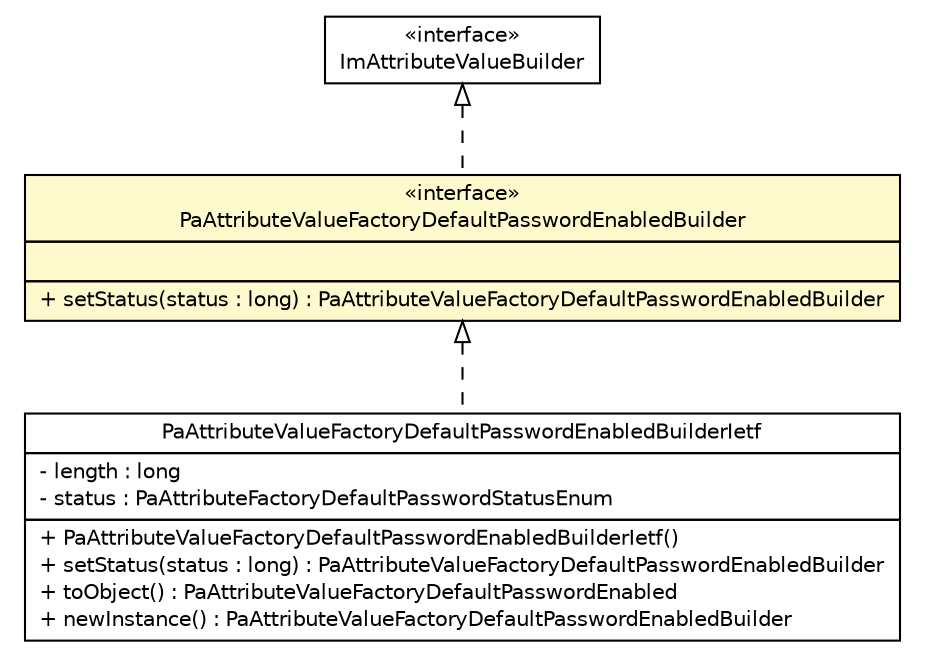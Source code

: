 #!/usr/local/bin/dot
#
# Class diagram 
# Generated by UMLGraph version R5_6 (http://www.umlgraph.org/)
#

digraph G {
	edge [fontname="Helvetica",fontsize=10,labelfontname="Helvetica",labelfontsize=10];
	node [fontname="Helvetica",fontsize=10,shape=plaintext];
	nodesep=0.25;
	ranksep=0.5;
	// de.hsbremen.tc.tnc.message.m.attribute.ImAttributeValueBuilder
	c72990 [label=<<table title="de.hsbremen.tc.tnc.message.m.attribute.ImAttributeValueBuilder" border="0" cellborder="1" cellspacing="0" cellpadding="2" port="p" href="../../../../../de/hsbremen/tc/tnc/message/m/attribute/ImAttributeValueBuilder.html">
		<tr><td><table border="0" cellspacing="0" cellpadding="1">
<tr><td align="center" balign="center"> &#171;interface&#187; </td></tr>
<tr><td align="center" balign="center"> ImAttributeValueBuilder </td></tr>
		</table></td></tr>
		</table>>, URL="../../../../../de/hsbremen/tc/tnc/message/m/attribute/ImAttributeValueBuilder.html", fontname="Helvetica", fontcolor="black", fontsize=10.0];
	// org.ietf.nea.pa.attribute.PaAttributeValueFactoryDefaultPasswordEnabledBuilder
	c73180 [label=<<table title="org.ietf.nea.pa.attribute.PaAttributeValueFactoryDefaultPasswordEnabledBuilder" border="0" cellborder="1" cellspacing="0" cellpadding="2" port="p" bgcolor="lemonChiffon" href="./PaAttributeValueFactoryDefaultPasswordEnabledBuilder.html">
		<tr><td><table border="0" cellspacing="0" cellpadding="1">
<tr><td align="center" balign="center"> &#171;interface&#187; </td></tr>
<tr><td align="center" balign="center"> PaAttributeValueFactoryDefaultPasswordEnabledBuilder </td></tr>
		</table></td></tr>
		<tr><td><table border="0" cellspacing="0" cellpadding="1">
<tr><td align="left" balign="left">  </td></tr>
		</table></td></tr>
		<tr><td><table border="0" cellspacing="0" cellpadding="1">
<tr><td align="left" balign="left"> + setStatus(status : long) : PaAttributeValueFactoryDefaultPasswordEnabledBuilder </td></tr>
		</table></td></tr>
		</table>>, URL="./PaAttributeValueFactoryDefaultPasswordEnabledBuilder.html", fontname="Helvetica", fontcolor="black", fontsize=10.0];
	// org.ietf.nea.pa.attribute.PaAttributeValueFactoryDefaultPasswordEnabledBuilderIetf
	c73212 [label=<<table title="org.ietf.nea.pa.attribute.PaAttributeValueFactoryDefaultPasswordEnabledBuilderIetf" border="0" cellborder="1" cellspacing="0" cellpadding="2" port="p" href="./PaAttributeValueFactoryDefaultPasswordEnabledBuilderIetf.html">
		<tr><td><table border="0" cellspacing="0" cellpadding="1">
<tr><td align="center" balign="center"> PaAttributeValueFactoryDefaultPasswordEnabledBuilderIetf </td></tr>
		</table></td></tr>
		<tr><td><table border="0" cellspacing="0" cellpadding="1">
<tr><td align="left" balign="left"> - length : long </td></tr>
<tr><td align="left" balign="left"> - status : PaAttributeFactoryDefaultPasswordStatusEnum </td></tr>
		</table></td></tr>
		<tr><td><table border="0" cellspacing="0" cellpadding="1">
<tr><td align="left" balign="left"> + PaAttributeValueFactoryDefaultPasswordEnabledBuilderIetf() </td></tr>
<tr><td align="left" balign="left"> + setStatus(status : long) : PaAttributeValueFactoryDefaultPasswordEnabledBuilder </td></tr>
<tr><td align="left" balign="left"> + toObject() : PaAttributeValueFactoryDefaultPasswordEnabled </td></tr>
<tr><td align="left" balign="left"> + newInstance() : PaAttributeValueFactoryDefaultPasswordEnabledBuilder </td></tr>
		</table></td></tr>
		</table>>, URL="./PaAttributeValueFactoryDefaultPasswordEnabledBuilderIetf.html", fontname="Helvetica", fontcolor="black", fontsize=10.0];
	//org.ietf.nea.pa.attribute.PaAttributeValueFactoryDefaultPasswordEnabledBuilder implements de.hsbremen.tc.tnc.message.m.attribute.ImAttributeValueBuilder
	c72990:p -> c73180:p [dir=back,arrowtail=empty,style=dashed];
	//org.ietf.nea.pa.attribute.PaAttributeValueFactoryDefaultPasswordEnabledBuilderIetf implements org.ietf.nea.pa.attribute.PaAttributeValueFactoryDefaultPasswordEnabledBuilder
	c73180:p -> c73212:p [dir=back,arrowtail=empty,style=dashed];
}

